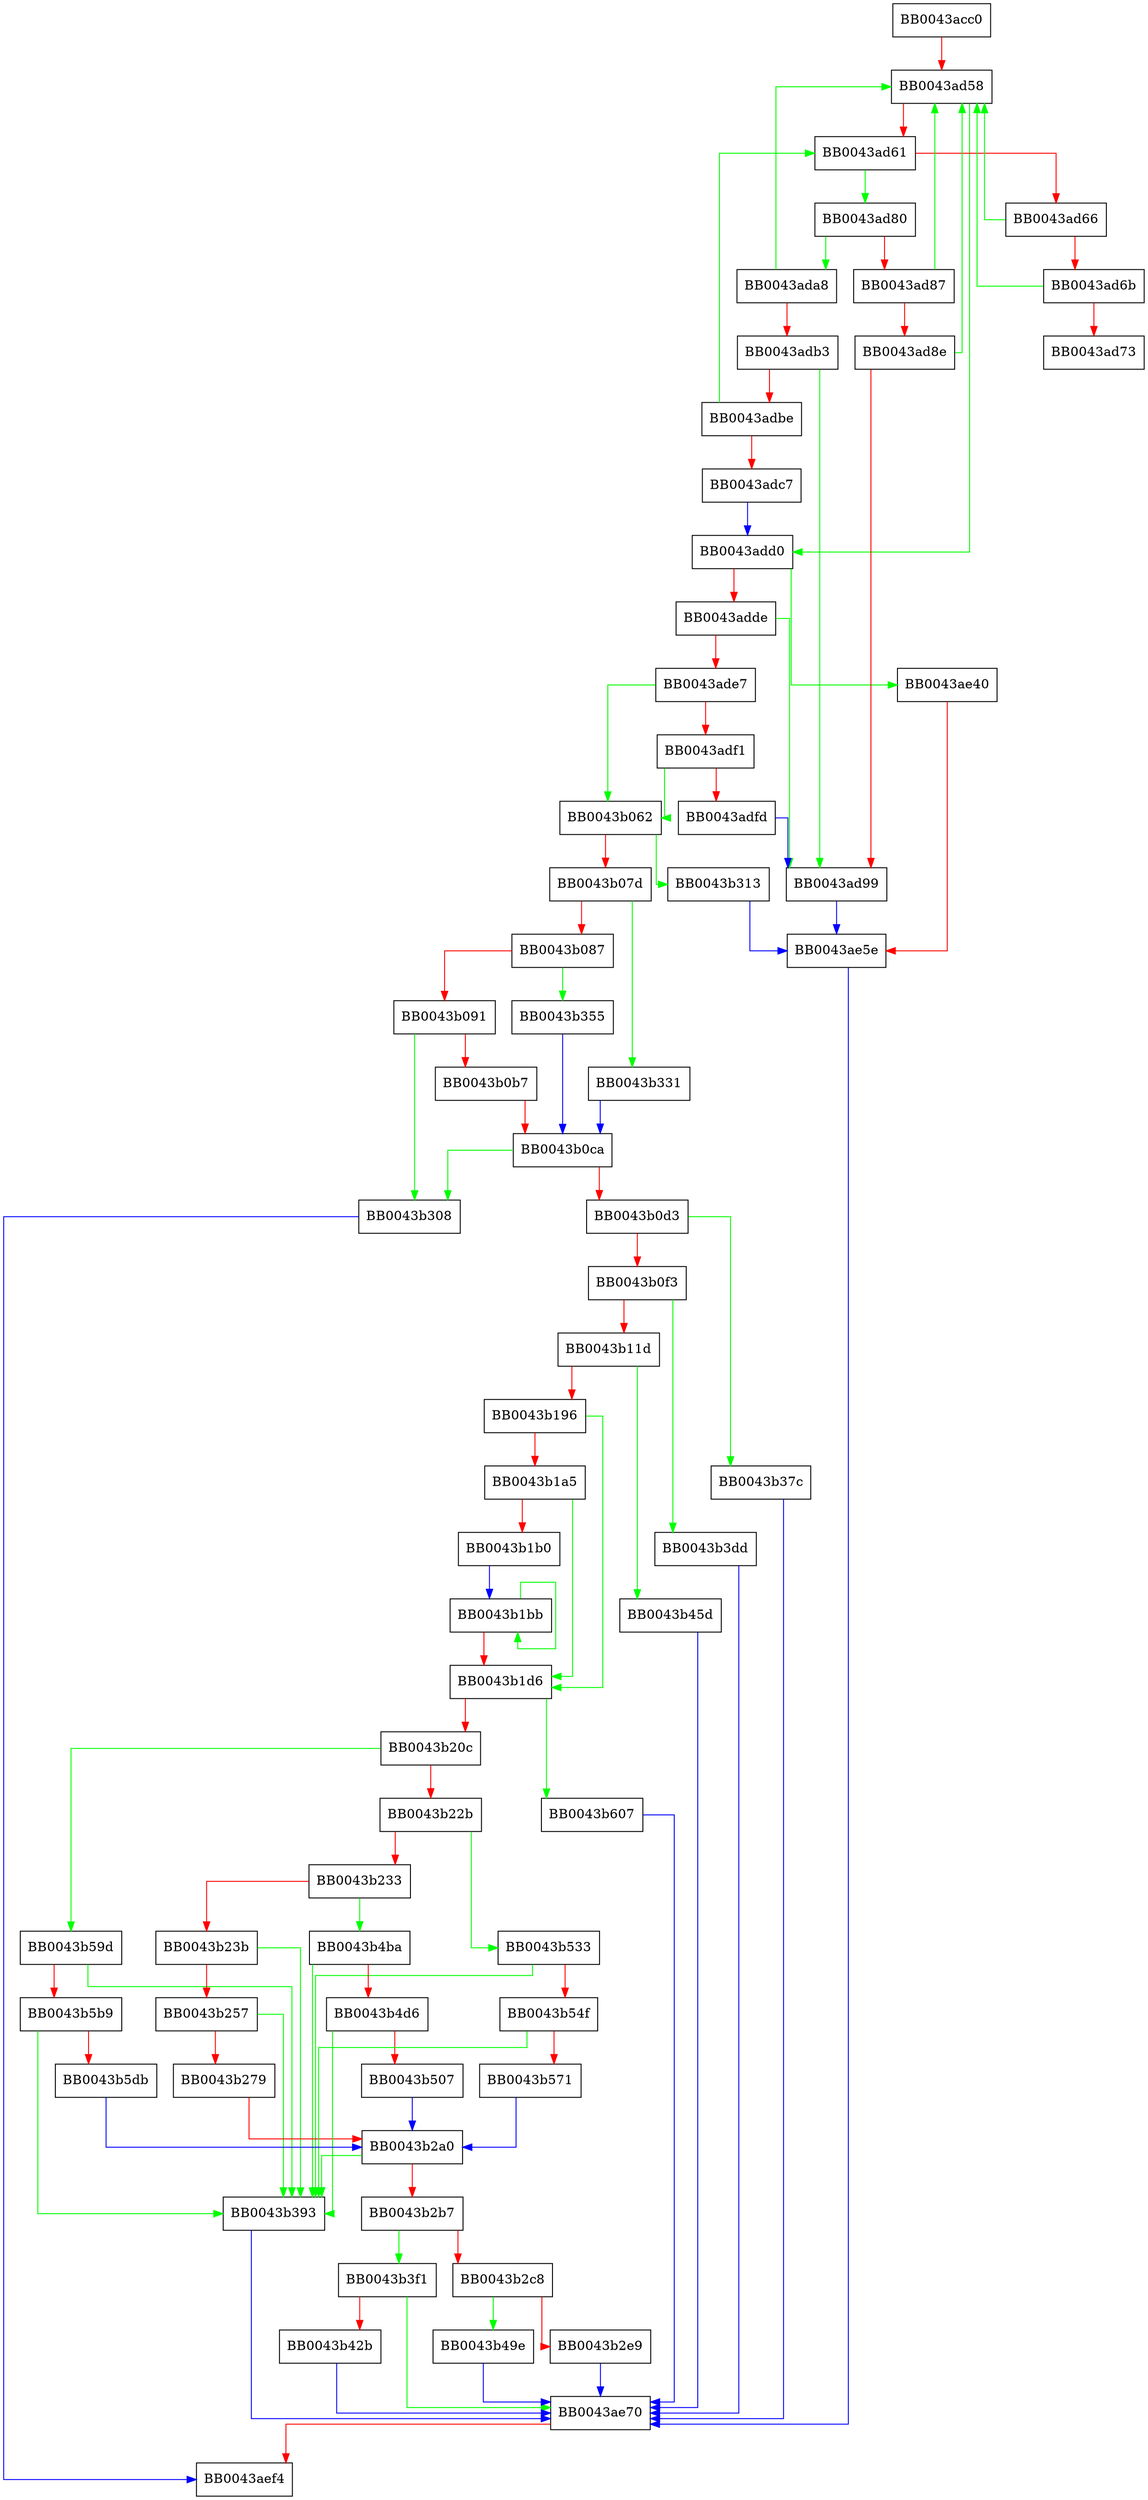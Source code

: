 digraph rsautl_main {
  node [shape="box"];
  graph [splines=ortho];
  BB0043acc0 -> BB0043ad58 [color="red"];
  BB0043ad58 -> BB0043add0 [color="green"];
  BB0043ad58 -> BB0043ad61 [color="red"];
  BB0043ad61 -> BB0043ad80 [color="green"];
  BB0043ad61 -> BB0043ad66 [color="red"];
  BB0043ad66 -> BB0043ad58 [color="green"];
  BB0043ad66 -> BB0043ad6b [color="red"];
  BB0043ad6b -> BB0043ad58 [color="green"];
  BB0043ad6b -> BB0043ad73 [color="red"];
  BB0043ad80 -> BB0043ada8 [color="green"];
  BB0043ad80 -> BB0043ad87 [color="red"];
  BB0043ad87 -> BB0043ad58 [color="green"];
  BB0043ad87 -> BB0043ad8e [color="red"];
  BB0043ad8e -> BB0043ad58 [color="green"];
  BB0043ad8e -> BB0043ad99 [color="red"];
  BB0043ad99 -> BB0043ae5e [color="blue"];
  BB0043ada8 -> BB0043ad58 [color="green"];
  BB0043ada8 -> BB0043adb3 [color="red"];
  BB0043adb3 -> BB0043ad99 [color="green"];
  BB0043adb3 -> BB0043adbe [color="red"];
  BB0043adbe -> BB0043ad61 [color="green"];
  BB0043adbe -> BB0043adc7 [color="red"];
  BB0043adc7 -> BB0043add0 [color="blue"];
  BB0043add0 -> BB0043ae40 [color="green"];
  BB0043add0 -> BB0043adde [color="red"];
  BB0043adde -> BB0043ad99 [color="green"];
  BB0043adde -> BB0043ade7 [color="red"];
  BB0043ade7 -> BB0043b062 [color="green"];
  BB0043ade7 -> BB0043adf1 [color="red"];
  BB0043adf1 -> BB0043b062 [color="green"];
  BB0043adf1 -> BB0043adfd [color="red"];
  BB0043adfd -> BB0043ad99 [color="blue"];
  BB0043ae40 -> BB0043ae5e [color="red"];
  BB0043ae5e -> BB0043ae70 [color="blue"];
  BB0043ae70 -> BB0043aef4 [color="red"];
  BB0043b062 -> BB0043b313 [color="green"];
  BB0043b062 -> BB0043b07d [color="red"];
  BB0043b07d -> BB0043b331 [color="green"];
  BB0043b07d -> BB0043b087 [color="red"];
  BB0043b087 -> BB0043b355 [color="green"];
  BB0043b087 -> BB0043b091 [color="red"];
  BB0043b091 -> BB0043b308 [color="green"];
  BB0043b091 -> BB0043b0b7 [color="red"];
  BB0043b0b7 -> BB0043b0ca [color="red"];
  BB0043b0ca -> BB0043b308 [color="green"];
  BB0043b0ca -> BB0043b0d3 [color="red"];
  BB0043b0d3 -> BB0043b37c [color="green"];
  BB0043b0d3 -> BB0043b0f3 [color="red"];
  BB0043b0f3 -> BB0043b3dd [color="green"];
  BB0043b0f3 -> BB0043b11d [color="red"];
  BB0043b11d -> BB0043b45d [color="green"];
  BB0043b11d -> BB0043b196 [color="red"];
  BB0043b196 -> BB0043b1d6 [color="green"];
  BB0043b196 -> BB0043b1a5 [color="red"];
  BB0043b1a5 -> BB0043b1d6 [color="green"];
  BB0043b1a5 -> BB0043b1b0 [color="red"];
  BB0043b1b0 -> BB0043b1bb [color="blue"];
  BB0043b1bb -> BB0043b1bb [color="green"];
  BB0043b1bb -> BB0043b1d6 [color="red"];
  BB0043b1d6 -> BB0043b607 [color="green"];
  BB0043b1d6 -> BB0043b20c [color="red"];
  BB0043b20c -> BB0043b59d [color="green"];
  BB0043b20c -> BB0043b22b [color="red"];
  BB0043b22b -> BB0043b533 [color="green"];
  BB0043b22b -> BB0043b233 [color="red"];
  BB0043b233 -> BB0043b4ba [color="green"];
  BB0043b233 -> BB0043b23b [color="red"];
  BB0043b23b -> BB0043b393 [color="green"];
  BB0043b23b -> BB0043b257 [color="red"];
  BB0043b257 -> BB0043b393 [color="green"];
  BB0043b257 -> BB0043b279 [color="red"];
  BB0043b279 -> BB0043b2a0 [color="red"];
  BB0043b2a0 -> BB0043b393 [color="green"];
  BB0043b2a0 -> BB0043b2b7 [color="red"];
  BB0043b2b7 -> BB0043b3f1 [color="green"];
  BB0043b2b7 -> BB0043b2c8 [color="red"];
  BB0043b2c8 -> BB0043b49e [color="green"];
  BB0043b2c8 -> BB0043b2e9 [color="red"];
  BB0043b2e9 -> BB0043ae70 [color="blue"];
  BB0043b308 -> BB0043aef4 [color="blue"];
  BB0043b313 -> BB0043ae5e [color="blue"];
  BB0043b331 -> BB0043b0ca [color="blue"];
  BB0043b355 -> BB0043b0ca [color="blue"];
  BB0043b37c -> BB0043ae70 [color="blue"];
  BB0043b393 -> BB0043ae70 [color="blue"];
  BB0043b3dd -> BB0043ae70 [color="blue"];
  BB0043b3f1 -> BB0043ae70 [color="green"];
  BB0043b3f1 -> BB0043b42b [color="red"];
  BB0043b42b -> BB0043ae70 [color="blue"];
  BB0043b45d -> BB0043ae70 [color="blue"];
  BB0043b49e -> BB0043ae70 [color="blue"];
  BB0043b4ba -> BB0043b393 [color="green"];
  BB0043b4ba -> BB0043b4d6 [color="red"];
  BB0043b4d6 -> BB0043b393 [color="green"];
  BB0043b4d6 -> BB0043b507 [color="red"];
  BB0043b507 -> BB0043b2a0 [color="blue"];
  BB0043b533 -> BB0043b393 [color="green"];
  BB0043b533 -> BB0043b54f [color="red"];
  BB0043b54f -> BB0043b393 [color="green"];
  BB0043b54f -> BB0043b571 [color="red"];
  BB0043b571 -> BB0043b2a0 [color="blue"];
  BB0043b59d -> BB0043b393 [color="green"];
  BB0043b59d -> BB0043b5b9 [color="red"];
  BB0043b5b9 -> BB0043b393 [color="green"];
  BB0043b5b9 -> BB0043b5db [color="red"];
  BB0043b5db -> BB0043b2a0 [color="blue"];
  BB0043b607 -> BB0043ae70 [color="blue"];
}